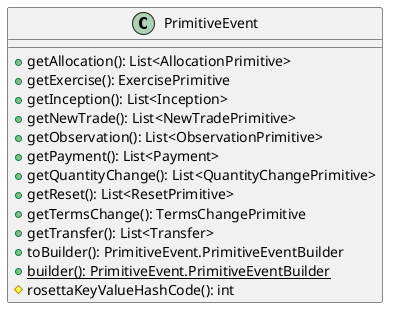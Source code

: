 @startuml

    class PrimitiveEvent [[PrimitiveEvent.html]] {
        +getAllocation(): List<AllocationPrimitive>
        +getExercise(): ExercisePrimitive
        +getInception(): List<Inception>
        +getNewTrade(): List<NewTradePrimitive>
        +getObservation(): List<ObservationPrimitive>
        +getPayment(): List<Payment>
        +getQuantityChange(): List<QuantityChangePrimitive>
        +getReset(): List<ResetPrimitive>
        +getTermsChange(): TermsChangePrimitive
        +getTransfer(): List<Transfer>
        +toBuilder(): PrimitiveEvent.PrimitiveEventBuilder
        {static} +builder(): PrimitiveEvent.PrimitiveEventBuilder
        #rosettaKeyValueHashCode(): int
    }

@enduml
